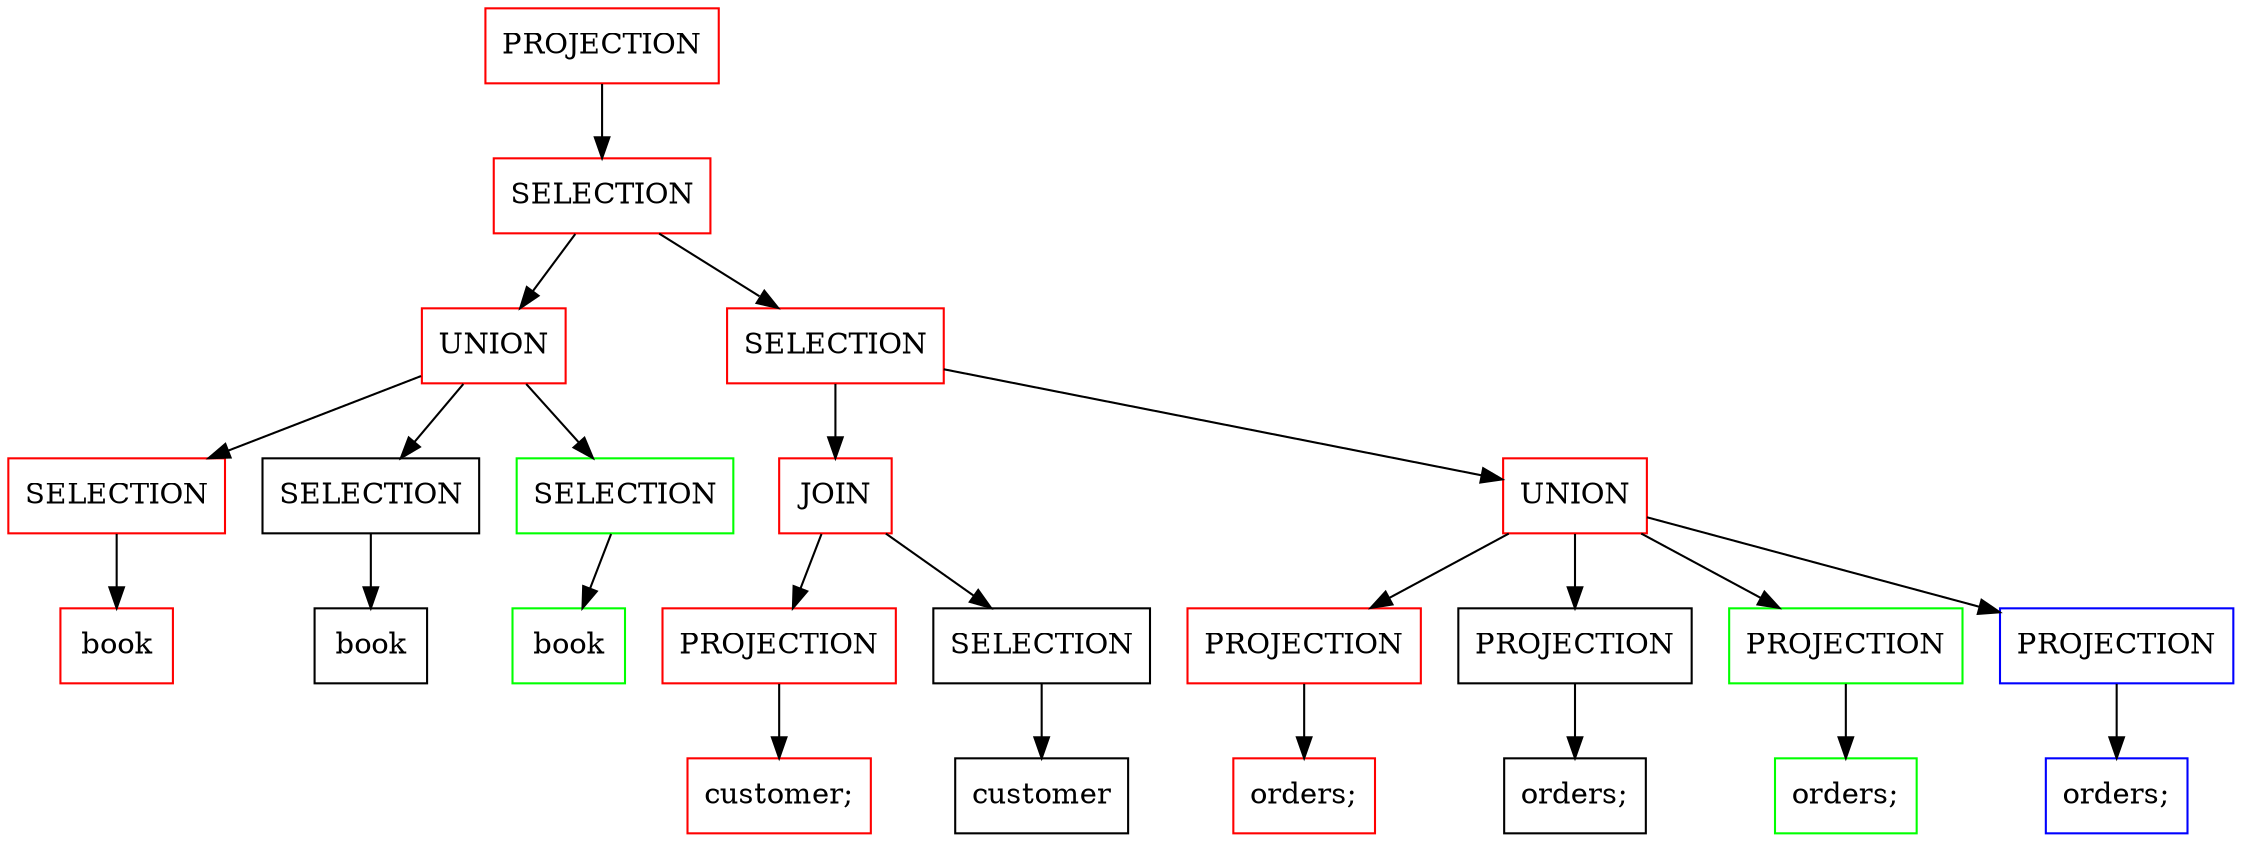 digraph G {
0[label=0, shape=box,label="PROJECTION",color=red];
16[label=16, shape=box,label="customer;",color=red];
0->16;
1[label=1, shape=box,label="SELECTION",color=black];
17[label=17, shape=box,label="customer",color=black];
1->17;
2[label=2, shape=box,label="JOIN",color=red];
2->1;
2->0;
3[label=3, shape=box,label="PROJECTION",color=red];
18[label=18, shape=box,label="orders;",color=red];
3->18;
4[label=4, shape=box,label="PROJECTION",color=black];
19[label=19, shape=box,label="orders;",color=black];
4->19;
5[label=5, shape=box,label="PROJECTION",color=green];
20[label=20, shape=box,label="orders;",color=green];
5->20;
6[label=6, shape=box,label="PROJECTION",color=blue];
21[label=21, shape=box,label="orders;",color=blue];
6->21;
7[label=7, shape=box,label="UNION",color=red];
7->6;
7->5;
7->4;
7->3;
8[label=8, shape=box,label="SELECTION",color=red];
22[label=22, shape=box,label="book",color=red];
8->22;
9[label=9, shape=box,label="SELECTION",color=black];
23[label=23, shape=box,label="book",color=black];
9->23;
10[label=10, shape=box,label="SELECTION",color=green];
24[label=24, shape=box,label="book",color=green];
10->24;
11[label=11, shape=box,label="UNION",color=red];
11->10;
11->9;
11->8;
12[label=12, shape=box,label="SELECTION",color=red];
12->2;
12->7;
13[label=13, shape=box,label="SELECTION",color=red];
13->11;
13->12;
14[label=14, shape=box,label="PROJECTION",color=red];
14->13;
}
